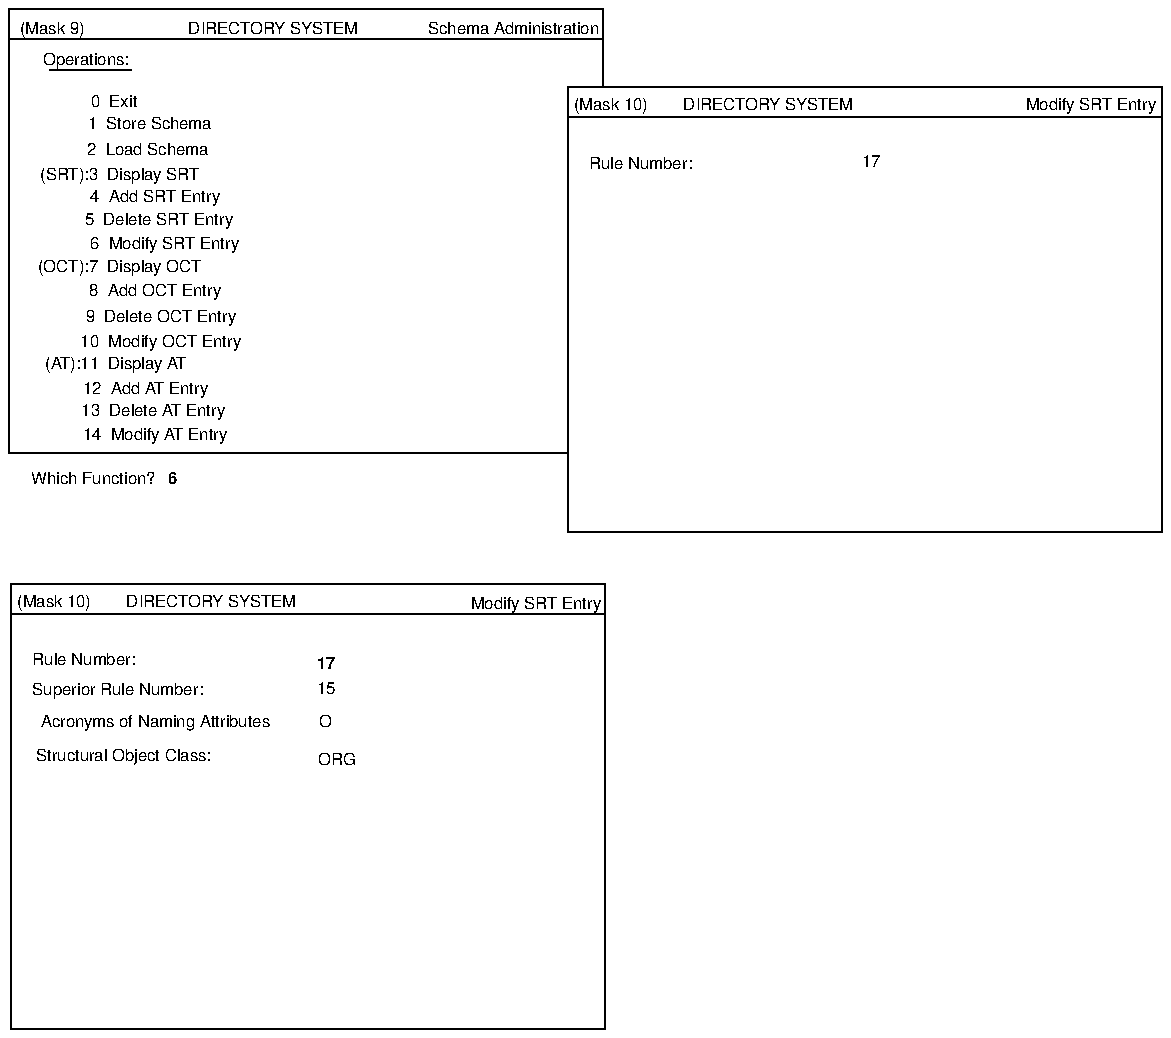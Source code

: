 ...\" @OSF_COPYRIGHT@
...\" COPYRIGHT NOTICE
...\" Copyright (c) 1990, 1991, 1992, 1993, 1994 Open Software Foundation, Inc.
...\" ALL RIGHTS RESERVED (DCE).  See the file named COPYRIGHT.DCE for
...\" the full copyright text.
...\" 
...\" HISTORY
...\" $Log: fig21.modifyentry.pic,v $
...\" Revision 1.1.2.1  1994/08/04  21:02:44  hal
...\" 	Create DCE GDS Admin Gd & Ref from GDS parts of Adm Gd & Cmd Ref; fix log
...\" 	[1994/08/04  20:38:26  hal]
...\"
...\" 	Create DCE GDS Admin Gd & Ref from GDS parts of Adm Gd & Cmd Ref; fix log leaders if needed
...\"
...\" 	Creating GDS Admin Gd & Ref from Admin book.extended, Cmd Ref
...\"
...\" Revision 1.1.4.3  1994/06/13  18:00:25  devobj
...\" 	cr10872 - fix copyright
...\" 	[1994/06/13  17:59:11  devobj]
...\" 
...\" Revision 1.1.4.2  1993/08/12  17:21:37  buckler
...\" 	{edit, R1.0.2}
...\" 	Prentice-Hall editorial changes.
...\" 	[1993/08/12  17:07:04  buckler]
...\" 
...\" Revision 1.1.2.4  1993/02/23  00:03:01  rnollman
...\" 	final changes for final draft
...\" 	[1993/02/23  00:02:36  rnollman]
...\" 
...\" Revision 1.1.2.3  1993/02/20  15:10:34  rnollman
...\" 	fixed for final draft
...\" 	[1993/02/20  15:10:10  rnollman]
...\" 
...\" Revision 1.1.2.2  1993/02/15  22:23:04  rnollman
...\" 	new figure
...\" 	[1993/02/15  22:22:36  rnollman]
...\" 
...\" $EndLog$
.PS
scale = 106.667
"\f(HB\s617\s0\fP"  at 169, 195
"\fH\s615\s0\fP"  at 169, 182
"\fH\s6(Mask 10)\s0\fP"  at 321, 493
"\fH\s6Rule Number:\s0\fP"  at 337, 462
line   from 615, 502 \
	to 615, 480 
line   from 298, 502 \
	to 298, 265 
line   from 298, 265 \
	to 559, 265 
line   from 299, 502 \
	to 615, 502 
line   from 298, 486 \
	to 615, 486 
line   from 298, 486 \
	to 615, 486 
line   from 299, 502 \
	to 615, 502 
"\fH\s6DIRECTORY SYSTEM\s0\fP"  at 405, 493
line   from 298, 502 \
	to 298, 265 
line   from 615, 502 \
	to 615, 265 
line   from 298, 265 \
	to 615, 265 
line   from 0, 307 \
	to 298, 307 
line   from 317, 544 \
	to 317, 502 
"\fH\s6Schema Administration\s0\fP"  at 269, 534
"\fH\s6(Mask 9)\s0\fP"  at 23, 534
line   from 0, 544 \
	to 0, 307 
"\fH\s6Which Function?\s0\fP"  at 45, 294
"\fH\s6\s0\fP"  at 275, 365
line   from 0, 528 \
	to 317, 528 
"\fH\s6DIRECTORY SYSTEM\s0\fP"  at 141, 534
line   from 1, 544 \
	to 317, 544 
"\fH\s614  Modify AT Entry\s0\fP"  at 78, 317
"\fH\s613  Delete AT Entry\s0\fP"  at 77, 330
"\fH\s612  Add AT Entry\s0\fP"  at 73, 342
"\fH\s6(AT):11  Display AT\s0\fP"  at 57, 355
"\fH\s610  Modify OCT Entry\s0\fP"  at 81, 367
"\fH\s69  Delete OCT Entry\s0\fP"  at 81, 380
"\fH\s68  Add OCT Entry\s0\fP"  at 78, 394
"\fH\s6(OCT):7  Display OCT\s0\fP"  at 59, 407
"\fH\s66  Modify SRT Entry\s0\fP"  at 83, 419
"\fH\s65  Delete SRT Entry\s0\fP"  at 80, 432
line   from 22, 511 \
	to 65, 511 
"\fH\s6Operations:\s0\fP"  at 41, 517
"\fH\s64  Add SRT Entry\s0\fP"  at 78, 444
"\fH\s6(SRT):3  Display SRT\s0\fP"  at 59, 456
"\fH\s62  Load Schema\s0\fP"  at 74, 469
"\fH\s61  Store Schema\s0\fP"  at 75, 483
"\fH\s60  Exit\s0\fP"  at 56, 495
line   from 1, 0 \
	to 318, 0 
line   from 318, 237 \
	to 318, 0 
line   from 1, 237 \
	to 1, 0 
"\fH\s6DIRECTORY SYSTEM\s0\fP"  at 108, 228
line   from 2, 237 \
	to 318, 237 
line   from 1, 221 \
	to 318, 221 
line   from 1, 221 \
	to 318, 221 
line   from 2, 237 \
	to 318, 237 
line   from 1, 0 \
	to 262, 0 
line   from 1, 237 \
	to 1, 0 
line   from 318, 237 \
	to 318, 215 
"\fH\s6Rule Number:\s0\fP"  at 40, 197
"\fH\s6Superior Rule Number:\s0\fP"  at 58, 181
"\fH\s6Structural Object Class:\s0\fP"  at 61, 146
"\fH\s6Acronyms of Naming Attributes\s0\fP"  at 78, 164
"\fH\s6(Mask 10)\s0\fP"  at 24, 228
"\f(HB\s66\s0\fP"  at 87, 294
"\fH\s6O\s0\fP"  at 169, 164
"\fH\s6ORG\s0\fP"  at 175, 144
"\fH\s617\s0\fP"  at 460, 463
"\fH\s6Modify SRT Entry\s0\fP"  at 577, 493
"\fH\s6Modify SRT Entry\s0\fP"  at 281, 227
.PE
